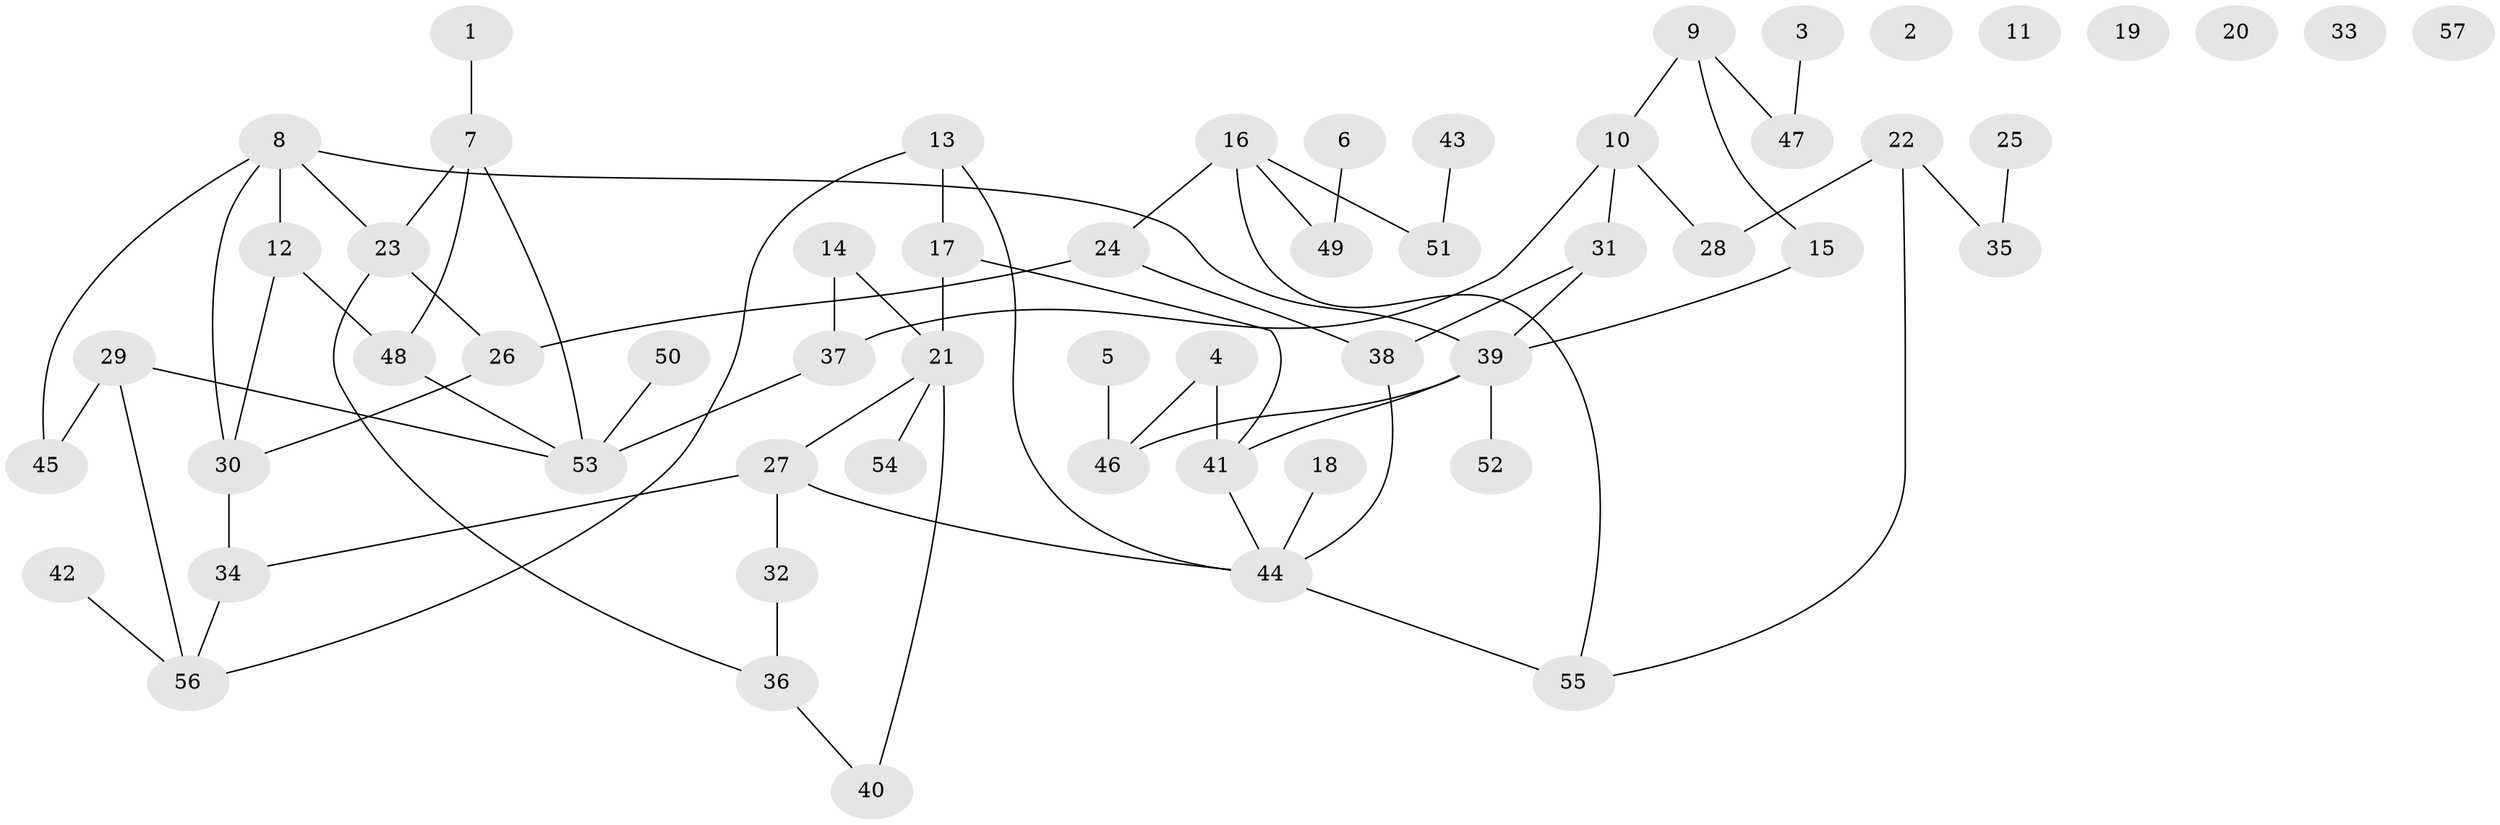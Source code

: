 // coarse degree distribution, {1: 0.2564102564102564, 0: 0.15384615384615385, 3: 0.15384615384615385, 4: 0.10256410256410256, 5: 0.15384615384615385, 2: 0.1282051282051282, 7: 0.05128205128205128}
// Generated by graph-tools (version 1.1) at 2025/41/03/06/25 10:41:21]
// undirected, 57 vertices, 70 edges
graph export_dot {
graph [start="1"]
  node [color=gray90,style=filled];
  1;
  2;
  3;
  4;
  5;
  6;
  7;
  8;
  9;
  10;
  11;
  12;
  13;
  14;
  15;
  16;
  17;
  18;
  19;
  20;
  21;
  22;
  23;
  24;
  25;
  26;
  27;
  28;
  29;
  30;
  31;
  32;
  33;
  34;
  35;
  36;
  37;
  38;
  39;
  40;
  41;
  42;
  43;
  44;
  45;
  46;
  47;
  48;
  49;
  50;
  51;
  52;
  53;
  54;
  55;
  56;
  57;
  1 -- 7;
  3 -- 47;
  4 -- 41;
  4 -- 46;
  5 -- 46;
  6 -- 49;
  7 -- 23;
  7 -- 48;
  7 -- 53;
  8 -- 12;
  8 -- 23;
  8 -- 30;
  8 -- 39;
  8 -- 45;
  9 -- 10;
  9 -- 15;
  9 -- 47;
  10 -- 28;
  10 -- 31;
  10 -- 37;
  12 -- 30;
  12 -- 48;
  13 -- 17;
  13 -- 44;
  13 -- 56;
  14 -- 21;
  14 -- 37;
  15 -- 39;
  16 -- 24;
  16 -- 49;
  16 -- 51;
  16 -- 55;
  17 -- 21;
  17 -- 41;
  18 -- 44;
  21 -- 27;
  21 -- 40;
  21 -- 54;
  22 -- 28;
  22 -- 35;
  22 -- 55;
  23 -- 26;
  23 -- 36;
  24 -- 26;
  24 -- 38;
  25 -- 35;
  26 -- 30;
  27 -- 32;
  27 -- 34;
  27 -- 44;
  29 -- 45;
  29 -- 53;
  29 -- 56;
  30 -- 34;
  31 -- 38;
  31 -- 39;
  32 -- 36;
  34 -- 56;
  36 -- 40;
  37 -- 53;
  38 -- 44;
  39 -- 41;
  39 -- 46;
  39 -- 52;
  41 -- 44;
  42 -- 56;
  43 -- 51;
  44 -- 55;
  48 -- 53;
  50 -- 53;
}
